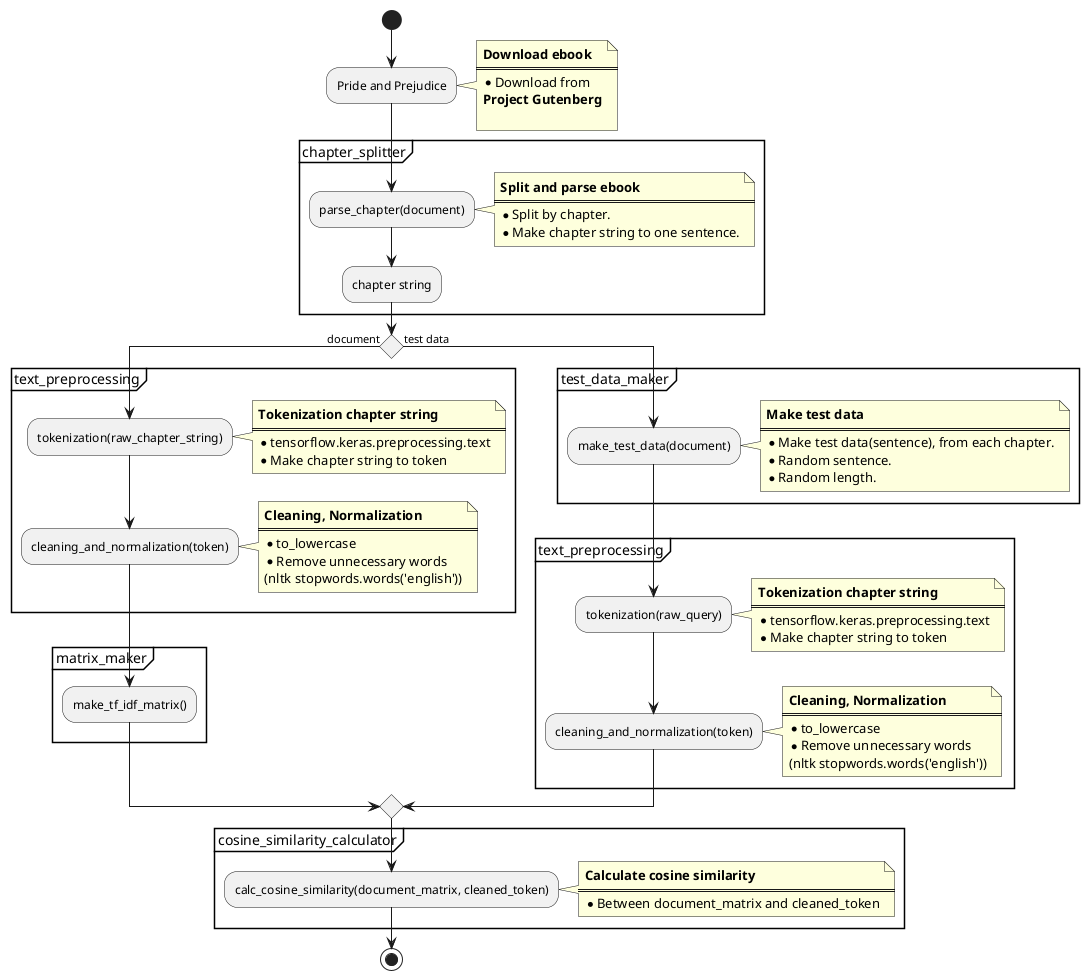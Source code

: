 @startuml

start

:Pride and Prejudice;
note right
**Download ebook**
======
* Download from
**Project Gutenberg**

end note

partition chapter_splitter {
    :parse_chapter(document);
    note right
    **Split and parse ebook**
    ======
    * Split by chapter.
    * Make chapter string to one sentence.
    end note
    :chapter string;
}

if () then (document)

partition text_preprocessing {
    :tokenization(raw_chapter_string);
    note right
    **Tokenization chapter string**
    ======
    * tensorflow.keras.preprocessing.text
    * Make chapter string to token
    end note

    :cleaning_and_normalization(token);
    note right
    **Cleaning, Normalization**
    ======
    * to_lowercase
    * Remove unnecessary words
    (nltk stopwords.words('english'))
    end note
}

partition matrix_maker {
    :make_tf_idf_matrix();
}


else (test data)


partition test_data_maker {
    :make_test_data(document);
    note right
    **Make test data**
    ======
    * Make test data(sentence), from each chapter.
    * Random sentence.
    * Random length.
    end note
}

partition text_preprocessing {
    :tokenization(raw_query);
    note right
    **Tokenization chapter string**
    ======
    * tensorflow.keras.preprocessing.text
    * Make chapter string to token
    end note

    :cleaning_and_normalization(token);
    note right
    **Cleaning, Normalization**
    ======
    * to_lowercase
    * Remove unnecessary words
    (nltk stopwords.words('english'))
    end note
}

endif

partition cosine_similarity_calculator {
    :calc_cosine_similarity(document_matrix, cleaned_token);
    note right
    **Calculate cosine similarity**
    =====
    * Between document_matrix and cleaned_token
    end note
}

stop

@enduml